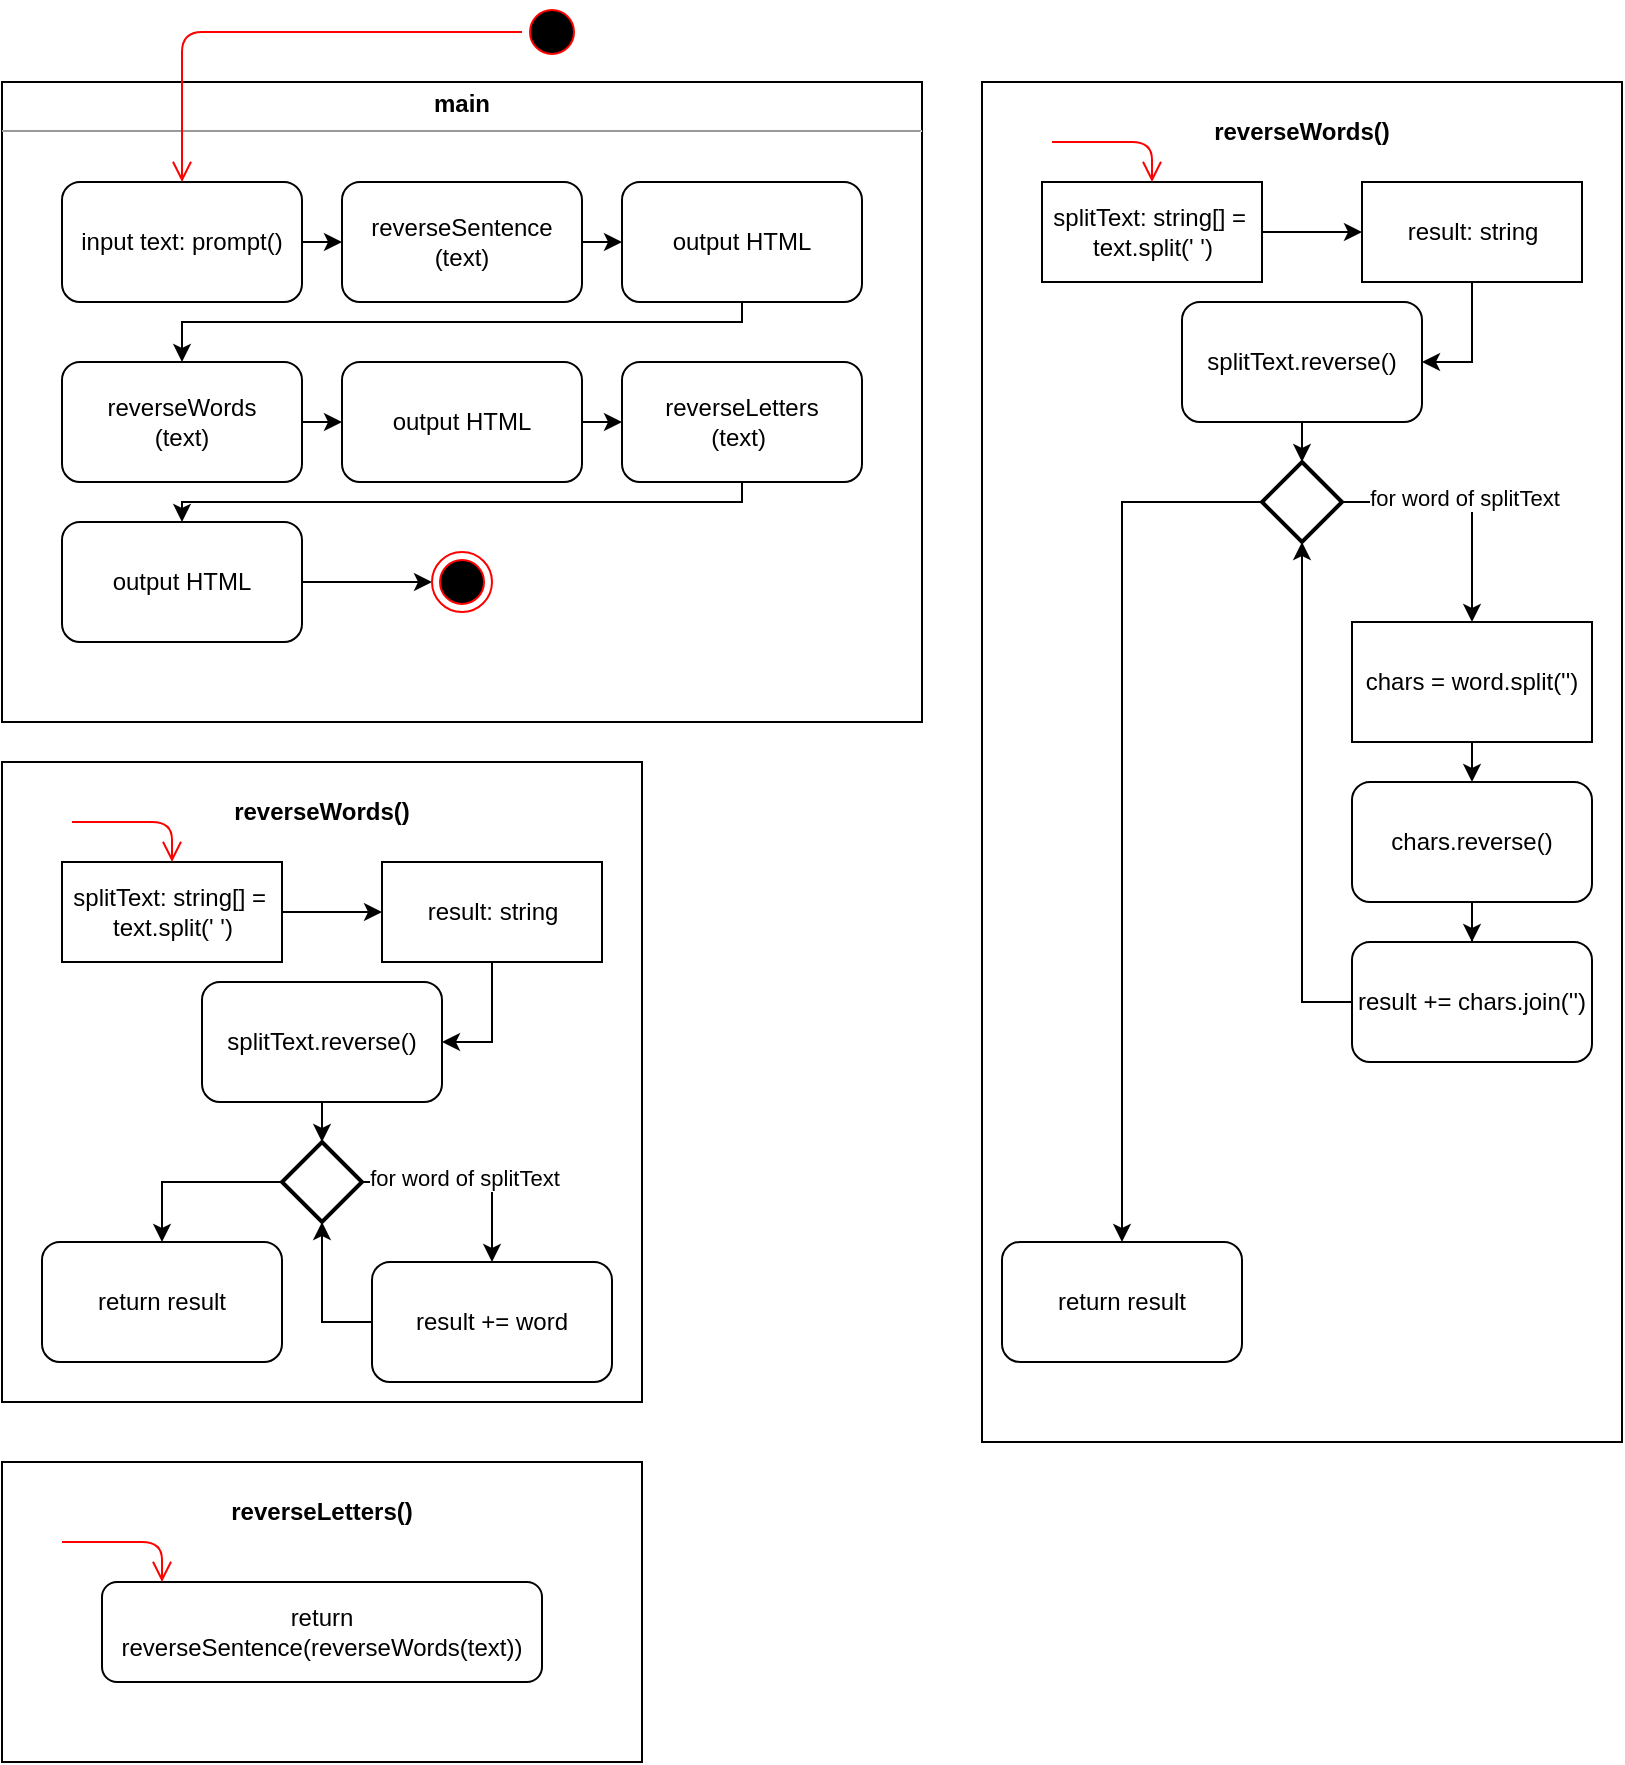 <mxfile version="13.5.3" type="device"><diagram id="kgpKYQtTHZ0yAKxKKP6v" name="Page-1"><mxGraphModel dx="1422" dy="1862" grid="1" gridSize="10" guides="1" tooltips="1" connect="1" arrows="1" fold="1" page="1" pageScale="1" pageWidth="850" pageHeight="1100" math="0" shadow="0"><root><mxCell id="0"/><mxCell id="1" parent="0"/><mxCell id="Bqm44w23yTnTu_n7DNkc-3" value="&lt;p style=&quot;margin: 0px ; margin-top: 4px ; text-align: center&quot;&gt;&lt;b&gt;main&lt;/b&gt;&lt;/p&gt;&lt;hr size=&quot;1&quot;&gt;&lt;div style=&quot;height: 2px&quot;&gt;&lt;/div&gt;" style="verticalAlign=top;align=left;overflow=fill;fontSize=12;fontFamily=Helvetica;html=1;" vertex="1" parent="1"><mxGeometry x="10" y="-10" width="460" height="320" as="geometry"/></mxCell><mxCell id="Bqm44w23yTnTu_n7DNkc-15" style="edgeStyle=orthogonalEdgeStyle;rounded=0;orthogonalLoop=1;jettySize=auto;html=1;exitX=1;exitY=0.5;exitDx=0;exitDy=0;entryX=0;entryY=0.5;entryDx=0;entryDy=0;" edge="1" parent="1" source="Bqm44w23yTnTu_n7DNkc-6" target="Bqm44w23yTnTu_n7DNkc-9"><mxGeometry relative="1" as="geometry"/></mxCell><mxCell id="Bqm44w23yTnTu_n7DNkc-6" value="input text: prompt()" style="rounded=1;whiteSpace=wrap;html=1;" vertex="1" parent="1"><mxGeometry x="40" y="40" width="120" height="60" as="geometry"/></mxCell><mxCell id="Bqm44w23yTnTu_n7DNkc-7" value="" style="ellipse;html=1;shape=startState;fillColor=#000000;strokeColor=#ff0000;" vertex="1" parent="1"><mxGeometry x="270" y="-50" width="30" height="30" as="geometry"/></mxCell><mxCell id="Bqm44w23yTnTu_n7DNkc-8" value="" style="edgeStyle=orthogonalEdgeStyle;html=1;verticalAlign=bottom;endArrow=open;endSize=8;strokeColor=#ff0000;entryX=0.5;entryY=0;entryDx=0;entryDy=0;" edge="1" source="Bqm44w23yTnTu_n7DNkc-7" parent="1" target="Bqm44w23yTnTu_n7DNkc-6"><mxGeometry relative="1" as="geometry"><mxPoint x="155" y="-70" as="targetPoint"/></mxGeometry></mxCell><mxCell id="Bqm44w23yTnTu_n7DNkc-16" style="edgeStyle=orthogonalEdgeStyle;rounded=0;orthogonalLoop=1;jettySize=auto;html=1;exitX=1;exitY=0.5;exitDx=0;exitDy=0;entryX=0;entryY=0.5;entryDx=0;entryDy=0;" edge="1" parent="1" source="Bqm44w23yTnTu_n7DNkc-9" target="Bqm44w23yTnTu_n7DNkc-12"><mxGeometry relative="1" as="geometry"/></mxCell><mxCell id="Bqm44w23yTnTu_n7DNkc-9" value="reverseSentence&lt;br&gt;(text)" style="rounded=1;whiteSpace=wrap;html=1;" vertex="1" parent="1"><mxGeometry x="180" y="40" width="120" height="60" as="geometry"/></mxCell><mxCell id="Bqm44w23yTnTu_n7DNkc-18" style="edgeStyle=orthogonalEdgeStyle;rounded=0;orthogonalLoop=1;jettySize=auto;html=1;exitX=1;exitY=0.5;exitDx=0;exitDy=0;entryX=0;entryY=0.5;entryDx=0;entryDy=0;" edge="1" parent="1" source="Bqm44w23yTnTu_n7DNkc-10" target="Bqm44w23yTnTu_n7DNkc-14"><mxGeometry relative="1" as="geometry"/></mxCell><mxCell id="Bqm44w23yTnTu_n7DNkc-10" value="reverseWords&lt;br&gt;(text)" style="rounded=1;whiteSpace=wrap;html=1;" vertex="1" parent="1"><mxGeometry x="40" y="130" width="120" height="60" as="geometry"/></mxCell><mxCell id="Bqm44w23yTnTu_n7DNkc-20" style="edgeStyle=orthogonalEdgeStyle;rounded=0;orthogonalLoop=1;jettySize=auto;html=1;exitX=0.5;exitY=1;exitDx=0;exitDy=0;entryX=0.5;entryY=0;entryDx=0;entryDy=0;" edge="1" parent="1" source="Bqm44w23yTnTu_n7DNkc-11" target="Bqm44w23yTnTu_n7DNkc-13"><mxGeometry relative="1" as="geometry"><Array as="points"><mxPoint x="380" y="200"/><mxPoint x="100" y="200"/></Array></mxGeometry></mxCell><mxCell id="Bqm44w23yTnTu_n7DNkc-11" value="reverseLetters&lt;br&gt;(text)&amp;nbsp;" style="rounded=1;whiteSpace=wrap;html=1;" vertex="1" parent="1"><mxGeometry x="320" y="130" width="120" height="60" as="geometry"/></mxCell><mxCell id="Bqm44w23yTnTu_n7DNkc-17" style="edgeStyle=orthogonalEdgeStyle;rounded=0;orthogonalLoop=1;jettySize=auto;html=1;exitX=0.5;exitY=1;exitDx=0;exitDy=0;" edge="1" parent="1" source="Bqm44w23yTnTu_n7DNkc-12" target="Bqm44w23yTnTu_n7DNkc-10"><mxGeometry relative="1" as="geometry"><Array as="points"><mxPoint x="380" y="110"/><mxPoint x="100" y="110"/></Array></mxGeometry></mxCell><mxCell id="Bqm44w23yTnTu_n7DNkc-12" value="output HTML" style="rounded=1;whiteSpace=wrap;html=1;" vertex="1" parent="1"><mxGeometry x="320" y="40" width="120" height="60" as="geometry"/></mxCell><mxCell id="Bqm44w23yTnTu_n7DNkc-22" style="edgeStyle=orthogonalEdgeStyle;rounded=0;orthogonalLoop=1;jettySize=auto;html=1;exitX=1;exitY=0.5;exitDx=0;exitDy=0;entryX=0;entryY=0.5;entryDx=0;entryDy=0;" edge="1" parent="1" source="Bqm44w23yTnTu_n7DNkc-13" target="Bqm44w23yTnTu_n7DNkc-21"><mxGeometry relative="1" as="geometry"/></mxCell><mxCell id="Bqm44w23yTnTu_n7DNkc-13" value="output HTML" style="rounded=1;whiteSpace=wrap;html=1;" vertex="1" parent="1"><mxGeometry x="40" y="210" width="120" height="60" as="geometry"/></mxCell><mxCell id="Bqm44w23yTnTu_n7DNkc-19" style="edgeStyle=orthogonalEdgeStyle;rounded=0;orthogonalLoop=1;jettySize=auto;html=1;exitX=1;exitY=0.5;exitDx=0;exitDy=0;entryX=0;entryY=0.5;entryDx=0;entryDy=0;" edge="1" parent="1" source="Bqm44w23yTnTu_n7DNkc-14" target="Bqm44w23yTnTu_n7DNkc-11"><mxGeometry relative="1" as="geometry"/></mxCell><mxCell id="Bqm44w23yTnTu_n7DNkc-14" value="output HTML" style="rounded=1;whiteSpace=wrap;html=1;" vertex="1" parent="1"><mxGeometry x="180" y="130" width="120" height="60" as="geometry"/></mxCell><mxCell id="Bqm44w23yTnTu_n7DNkc-21" value="" style="ellipse;html=1;shape=endState;fillColor=#000000;strokeColor=#ff0000;" vertex="1" parent="1"><mxGeometry x="225" y="225" width="30" height="30" as="geometry"/></mxCell><mxCell id="Bqm44w23yTnTu_n7DNkc-26" value="&lt;p style=&quot;margin: 0px ; margin-top: 4px ; text-align: center&quot;&gt;&lt;br&gt;&lt;b&gt;reverseWords()&lt;/b&gt;&lt;/p&gt;" style="verticalAlign=top;align=left;overflow=fill;fontSize=12;fontFamily=Helvetica;html=1;" vertex="1" parent="1"><mxGeometry x="10" y="330" width="320" height="320" as="geometry"/></mxCell><mxCell id="Bqm44w23yTnTu_n7DNkc-27" value="&lt;p style=&quot;margin: 0px ; margin-top: 4px ; text-align: center&quot;&gt;&lt;br&gt;&lt;b&gt;reverseLetters()&lt;/b&gt;&lt;/p&gt;" style="verticalAlign=top;align=left;overflow=fill;fontSize=12;fontFamily=Helvetica;html=1;" vertex="1" parent="1"><mxGeometry x="10" y="680" width="320" height="150" as="geometry"/></mxCell><mxCell id="Bqm44w23yTnTu_n7DNkc-28" value="return reverseSentence(reverseWords(text))" style="rounded=1;whiteSpace=wrap;html=1;" vertex="1" parent="1"><mxGeometry x="60" y="740" width="220" height="50" as="geometry"/></mxCell><mxCell id="Bqm44w23yTnTu_n7DNkc-41" style="edgeStyle=orthogonalEdgeStyle;rounded=0;orthogonalLoop=1;jettySize=auto;html=1;exitX=1;exitY=0.5;exitDx=0;exitDy=0;entryX=0;entryY=0.5;entryDx=0;entryDy=0;" edge="1" parent="1" source="Bqm44w23yTnTu_n7DNkc-29" target="Bqm44w23yTnTu_n7DNkc-32"><mxGeometry relative="1" as="geometry"/></mxCell><mxCell id="Bqm44w23yTnTu_n7DNkc-29" value="splitText: string[] =&amp;nbsp;&lt;br&gt;text.split(' ')" style="html=1;" vertex="1" parent="1"><mxGeometry x="40" y="380" width="110" height="50" as="geometry"/></mxCell><mxCell id="Bqm44w23yTnTu_n7DNkc-40" style="edgeStyle=orthogonalEdgeStyle;rounded=0;orthogonalLoop=1;jettySize=auto;html=1;exitX=0.5;exitY=1;exitDx=0;exitDy=0;entryX=0.5;entryY=0;entryDx=0;entryDy=0;entryPerimeter=0;" edge="1" parent="1" source="Bqm44w23yTnTu_n7DNkc-30" target="Bqm44w23yTnTu_n7DNkc-31"><mxGeometry relative="1" as="geometry"/></mxCell><mxCell id="Bqm44w23yTnTu_n7DNkc-30" value="splitText.reverse()" style="rounded=1;whiteSpace=wrap;html=1;" vertex="1" parent="1"><mxGeometry x="110" y="440" width="120" height="60" as="geometry"/></mxCell><mxCell id="Bqm44w23yTnTu_n7DNkc-36" style="edgeStyle=orthogonalEdgeStyle;rounded=0;orthogonalLoop=1;jettySize=auto;html=1;exitX=1;exitY=0.5;exitDx=0;exitDy=0;exitPerimeter=0;entryX=0.5;entryY=0;entryDx=0;entryDy=0;" edge="1" parent="1" source="Bqm44w23yTnTu_n7DNkc-31" target="Bqm44w23yTnTu_n7DNkc-33"><mxGeometry relative="1" as="geometry"><Array as="points"><mxPoint x="255" y="540"/></Array></mxGeometry></mxCell><mxCell id="Bqm44w23yTnTu_n7DNkc-38" value="for word of splitText" style="edgeLabel;html=1;align=center;verticalAlign=middle;resizable=0;points=[];" vertex="1" connectable="0" parent="Bqm44w23yTnTu_n7DNkc-36"><mxGeometry x="-0.029" y="2" relative="1" as="geometry"><mxPoint as="offset"/></mxGeometry></mxCell><mxCell id="Bqm44w23yTnTu_n7DNkc-39" style="edgeStyle=orthogonalEdgeStyle;rounded=0;orthogonalLoop=1;jettySize=auto;html=1;exitX=0;exitY=0.5;exitDx=0;exitDy=0;exitPerimeter=0;entryX=0.5;entryY=0;entryDx=0;entryDy=0;" edge="1" parent="1" source="Bqm44w23yTnTu_n7DNkc-31" target="Bqm44w23yTnTu_n7DNkc-35"><mxGeometry relative="1" as="geometry"/></mxCell><mxCell id="Bqm44w23yTnTu_n7DNkc-31" value="" style="strokeWidth=2;html=1;shape=mxgraph.flowchart.decision;whiteSpace=wrap;" vertex="1" parent="1"><mxGeometry x="150" y="520" width="40" height="40" as="geometry"/></mxCell><mxCell id="Bqm44w23yTnTu_n7DNkc-42" style="edgeStyle=orthogonalEdgeStyle;rounded=0;orthogonalLoop=1;jettySize=auto;html=1;exitX=0.5;exitY=1;exitDx=0;exitDy=0;entryX=1;entryY=0.5;entryDx=0;entryDy=0;" edge="1" parent="1" source="Bqm44w23yTnTu_n7DNkc-32" target="Bqm44w23yTnTu_n7DNkc-30"><mxGeometry relative="1" as="geometry"/></mxCell><mxCell id="Bqm44w23yTnTu_n7DNkc-32" value="result: string" style="html=1;" vertex="1" parent="1"><mxGeometry x="200" y="380" width="110" height="50" as="geometry"/></mxCell><mxCell id="Bqm44w23yTnTu_n7DNkc-37" style="edgeStyle=orthogonalEdgeStyle;rounded=0;orthogonalLoop=1;jettySize=auto;html=1;exitX=0;exitY=0.5;exitDx=0;exitDy=0;entryX=0.5;entryY=1;entryDx=0;entryDy=0;entryPerimeter=0;" edge="1" parent="1" source="Bqm44w23yTnTu_n7DNkc-33" target="Bqm44w23yTnTu_n7DNkc-31"><mxGeometry relative="1" as="geometry"/></mxCell><mxCell id="Bqm44w23yTnTu_n7DNkc-33" value="result += word" style="rounded=1;whiteSpace=wrap;html=1;" vertex="1" parent="1"><mxGeometry x="195" y="580" width="120" height="60" as="geometry"/></mxCell><mxCell id="Bqm44w23yTnTu_n7DNkc-35" value="return result" style="rounded=1;whiteSpace=wrap;html=1;" vertex="1" parent="1"><mxGeometry x="30" y="570" width="120" height="60" as="geometry"/></mxCell><mxCell id="Bqm44w23yTnTu_n7DNkc-44" value="" style="edgeStyle=orthogonalEdgeStyle;html=1;verticalAlign=bottom;endArrow=open;endSize=8;strokeColor=#ff0000;entryX=0.5;entryY=0;entryDx=0;entryDy=0;" edge="1" parent="1" target="Bqm44w23yTnTu_n7DNkc-29"><mxGeometry relative="1" as="geometry"><mxPoint x="45" y="430" as="targetPoint"/><mxPoint x="45" y="360" as="sourcePoint"/><Array as="points"><mxPoint x="95" y="360"/></Array></mxGeometry></mxCell><mxCell id="Bqm44w23yTnTu_n7DNkc-45" value="&lt;p style=&quot;margin: 0px ; margin-top: 4px ; text-align: center&quot;&gt;&lt;br&gt;&lt;b&gt;reverseWords()&lt;/b&gt;&lt;/p&gt;" style="verticalAlign=top;align=left;overflow=fill;fontSize=12;fontFamily=Helvetica;html=1;" vertex="1" parent="1"><mxGeometry x="500" y="-10" width="320" height="680" as="geometry"/></mxCell><mxCell id="Bqm44w23yTnTu_n7DNkc-46" style="edgeStyle=orthogonalEdgeStyle;rounded=0;orthogonalLoop=1;jettySize=auto;html=1;exitX=1;exitY=0.5;exitDx=0;exitDy=0;entryX=0;entryY=0.5;entryDx=0;entryDy=0;" edge="1" parent="1" source="Bqm44w23yTnTu_n7DNkc-47" target="Bqm44w23yTnTu_n7DNkc-55"><mxGeometry relative="1" as="geometry"/></mxCell><mxCell id="Bqm44w23yTnTu_n7DNkc-47" value="splitText: string[] =&amp;nbsp;&lt;br&gt;text.split(' ')" style="html=1;" vertex="1" parent="1"><mxGeometry x="530" y="40" width="110" height="50" as="geometry"/></mxCell><mxCell id="Bqm44w23yTnTu_n7DNkc-48" style="edgeStyle=orthogonalEdgeStyle;rounded=0;orthogonalLoop=1;jettySize=auto;html=1;exitX=0.5;exitY=1;exitDx=0;exitDy=0;entryX=0.5;entryY=0;entryDx=0;entryDy=0;entryPerimeter=0;" edge="1" parent="1" source="Bqm44w23yTnTu_n7DNkc-49" target="Bqm44w23yTnTu_n7DNkc-53"><mxGeometry relative="1" as="geometry"/></mxCell><mxCell id="Bqm44w23yTnTu_n7DNkc-49" value="splitText.reverse()" style="rounded=1;whiteSpace=wrap;html=1;" vertex="1" parent="1"><mxGeometry x="600" y="100" width="120" height="60" as="geometry"/></mxCell><mxCell id="Bqm44w23yTnTu_n7DNkc-50" style="edgeStyle=orthogonalEdgeStyle;rounded=0;orthogonalLoop=1;jettySize=auto;html=1;exitX=1;exitY=0.5;exitDx=0;exitDy=0;exitPerimeter=0;entryX=0.5;entryY=0;entryDx=0;entryDy=0;" edge="1" parent="1" source="Bqm44w23yTnTu_n7DNkc-53" target="Bqm44w23yTnTu_n7DNkc-60"><mxGeometry relative="1" as="geometry"><Array as="points"><mxPoint x="745" y="200"/><mxPoint x="745" y="260"/></Array><mxPoint x="745" y="240" as="targetPoint"/></mxGeometry></mxCell><mxCell id="Bqm44w23yTnTu_n7DNkc-51" value="for word of splitText" style="edgeLabel;html=1;align=center;verticalAlign=middle;resizable=0;points=[];" vertex="1" connectable="0" parent="Bqm44w23yTnTu_n7DNkc-50"><mxGeometry x="-0.029" y="2" relative="1" as="geometry"><mxPoint as="offset"/></mxGeometry></mxCell><mxCell id="Bqm44w23yTnTu_n7DNkc-52" style="edgeStyle=orthogonalEdgeStyle;rounded=0;orthogonalLoop=1;jettySize=auto;html=1;exitX=0;exitY=0.5;exitDx=0;exitDy=0;exitPerimeter=0;entryX=0.5;entryY=0;entryDx=0;entryDy=0;" edge="1" parent="1" source="Bqm44w23yTnTu_n7DNkc-53" target="Bqm44w23yTnTu_n7DNkc-58"><mxGeometry relative="1" as="geometry"/></mxCell><mxCell id="Bqm44w23yTnTu_n7DNkc-53" value="" style="strokeWidth=2;html=1;shape=mxgraph.flowchart.decision;whiteSpace=wrap;" vertex="1" parent="1"><mxGeometry x="640" y="180" width="40" height="40" as="geometry"/></mxCell><mxCell id="Bqm44w23yTnTu_n7DNkc-54" style="edgeStyle=orthogonalEdgeStyle;rounded=0;orthogonalLoop=1;jettySize=auto;html=1;exitX=0.5;exitY=1;exitDx=0;exitDy=0;entryX=1;entryY=0.5;entryDx=0;entryDy=0;" edge="1" parent="1" source="Bqm44w23yTnTu_n7DNkc-55" target="Bqm44w23yTnTu_n7DNkc-49"><mxGeometry relative="1" as="geometry"/></mxCell><mxCell id="Bqm44w23yTnTu_n7DNkc-55" value="result: string" style="html=1;" vertex="1" parent="1"><mxGeometry x="690" y="40" width="110" height="50" as="geometry"/></mxCell><mxCell id="Bqm44w23yTnTu_n7DNkc-58" value="return result" style="rounded=1;whiteSpace=wrap;html=1;" vertex="1" parent="1"><mxGeometry x="510" y="570" width="120" height="60" as="geometry"/></mxCell><mxCell id="Bqm44w23yTnTu_n7DNkc-59" value="" style="edgeStyle=orthogonalEdgeStyle;html=1;verticalAlign=bottom;endArrow=open;endSize=8;strokeColor=#ff0000;entryX=0.5;entryY=0;entryDx=0;entryDy=0;" edge="1" parent="1" target="Bqm44w23yTnTu_n7DNkc-47"><mxGeometry relative="1" as="geometry"><mxPoint x="535" y="90" as="targetPoint"/><mxPoint x="535" y="20" as="sourcePoint"/><Array as="points"><mxPoint x="585" y="20"/></Array></mxGeometry></mxCell><mxCell id="Bqm44w23yTnTu_n7DNkc-63" style="edgeStyle=orthogonalEdgeStyle;rounded=0;orthogonalLoop=1;jettySize=auto;html=1;exitX=0.5;exitY=1;exitDx=0;exitDy=0;entryX=0.5;entryY=0;entryDx=0;entryDy=0;" edge="1" parent="1" source="Bqm44w23yTnTu_n7DNkc-60" target="Bqm44w23yTnTu_n7DNkc-61"><mxGeometry relative="1" as="geometry"/></mxCell><mxCell id="Bqm44w23yTnTu_n7DNkc-60" value="chars = word.split('')" style="rounded=0;whiteSpace=wrap;html=1;" vertex="1" parent="1"><mxGeometry x="685" y="260" width="120" height="60" as="geometry"/></mxCell><mxCell id="Bqm44w23yTnTu_n7DNkc-64" value="" style="edgeStyle=orthogonalEdgeStyle;rounded=0;orthogonalLoop=1;jettySize=auto;html=1;" edge="1" parent="1" source="Bqm44w23yTnTu_n7DNkc-61" target="Bqm44w23yTnTu_n7DNkc-62"><mxGeometry relative="1" as="geometry"/></mxCell><mxCell id="Bqm44w23yTnTu_n7DNkc-61" value="chars.reverse()" style="rounded=1;whiteSpace=wrap;html=1;" vertex="1" parent="1"><mxGeometry x="685" y="340" width="120" height="60" as="geometry"/></mxCell><mxCell id="Bqm44w23yTnTu_n7DNkc-65" style="edgeStyle=orthogonalEdgeStyle;rounded=0;orthogonalLoop=1;jettySize=auto;html=1;exitX=0;exitY=0.5;exitDx=0;exitDy=0;entryX=0.5;entryY=1;entryDx=0;entryDy=0;entryPerimeter=0;" edge="1" parent="1" source="Bqm44w23yTnTu_n7DNkc-62" target="Bqm44w23yTnTu_n7DNkc-53"><mxGeometry relative="1" as="geometry"/></mxCell><mxCell id="Bqm44w23yTnTu_n7DNkc-62" value="result += chars.join('')" style="rounded=1;whiteSpace=wrap;html=1;" vertex="1" parent="1"><mxGeometry x="685" y="420" width="120" height="60" as="geometry"/></mxCell><mxCell id="Bqm44w23yTnTu_n7DNkc-66" value="" style="edgeStyle=orthogonalEdgeStyle;html=1;verticalAlign=bottom;endArrow=open;endSize=8;strokeColor=#ff0000;entryX=0.5;entryY=0;entryDx=0;entryDy=0;" edge="1" parent="1"><mxGeometry relative="1" as="geometry"><mxPoint x="90" y="740" as="targetPoint"/><mxPoint x="40" y="720" as="sourcePoint"/><Array as="points"><mxPoint x="90" y="720"/></Array></mxGeometry></mxCell></root></mxGraphModel></diagram></mxfile>